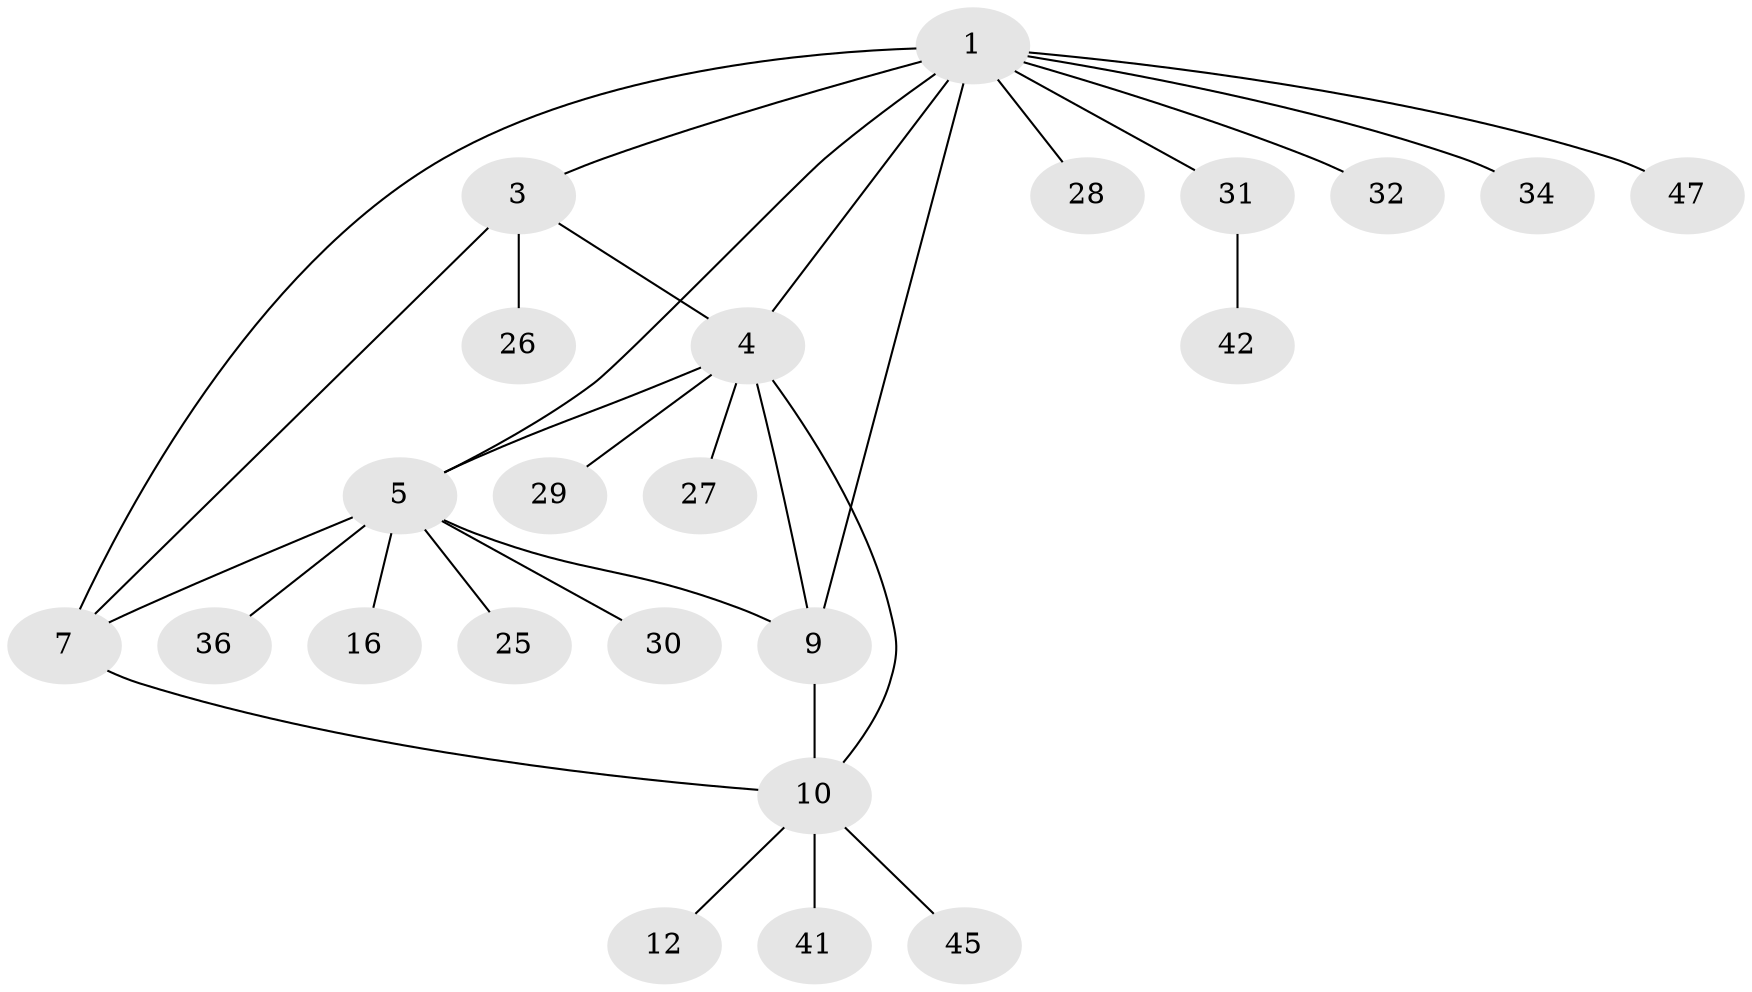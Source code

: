 // original degree distribution, {4: 0.0425531914893617, 5: 0.06382978723404255, 8: 0.0425531914893617, 3: 0.10638297872340426, 7: 0.02127659574468085, 6: 0.02127659574468085, 2: 0.2127659574468085, 1: 0.48936170212765956}
// Generated by graph-tools (version 1.1) at 2025/16/03/09/25 04:16:07]
// undirected, 23 vertices, 30 edges
graph export_dot {
graph [start="1"]
  node [color=gray90,style=filled];
  1 [super="+2+11+8"];
  3;
  4 [super="+35+23+18"];
  5 [super="+6"];
  7 [super="+17"];
  9;
  10 [super="+13+44+20+24"];
  12 [super="+14"];
  16;
  25 [super="+38"];
  26;
  27 [super="+40"];
  28;
  29;
  30;
  31;
  32;
  34;
  36 [super="+39"];
  41;
  42;
  45;
  47;
  1 -- 3;
  1 -- 5;
  1 -- 9 [weight=2];
  1 -- 31;
  1 -- 47;
  1 -- 28;
  1 -- 32;
  1 -- 34;
  1 -- 4;
  1 -- 7;
  3 -- 4;
  3 -- 7;
  3 -- 26;
  4 -- 9;
  4 -- 29;
  4 -- 5;
  4 -- 10;
  4 -- 27;
  5 -- 7;
  5 -- 16;
  5 -- 36;
  5 -- 30;
  5 -- 9;
  5 -- 25;
  7 -- 10;
  9 -- 10;
  10 -- 12;
  10 -- 41;
  10 -- 45;
  31 -- 42;
}
